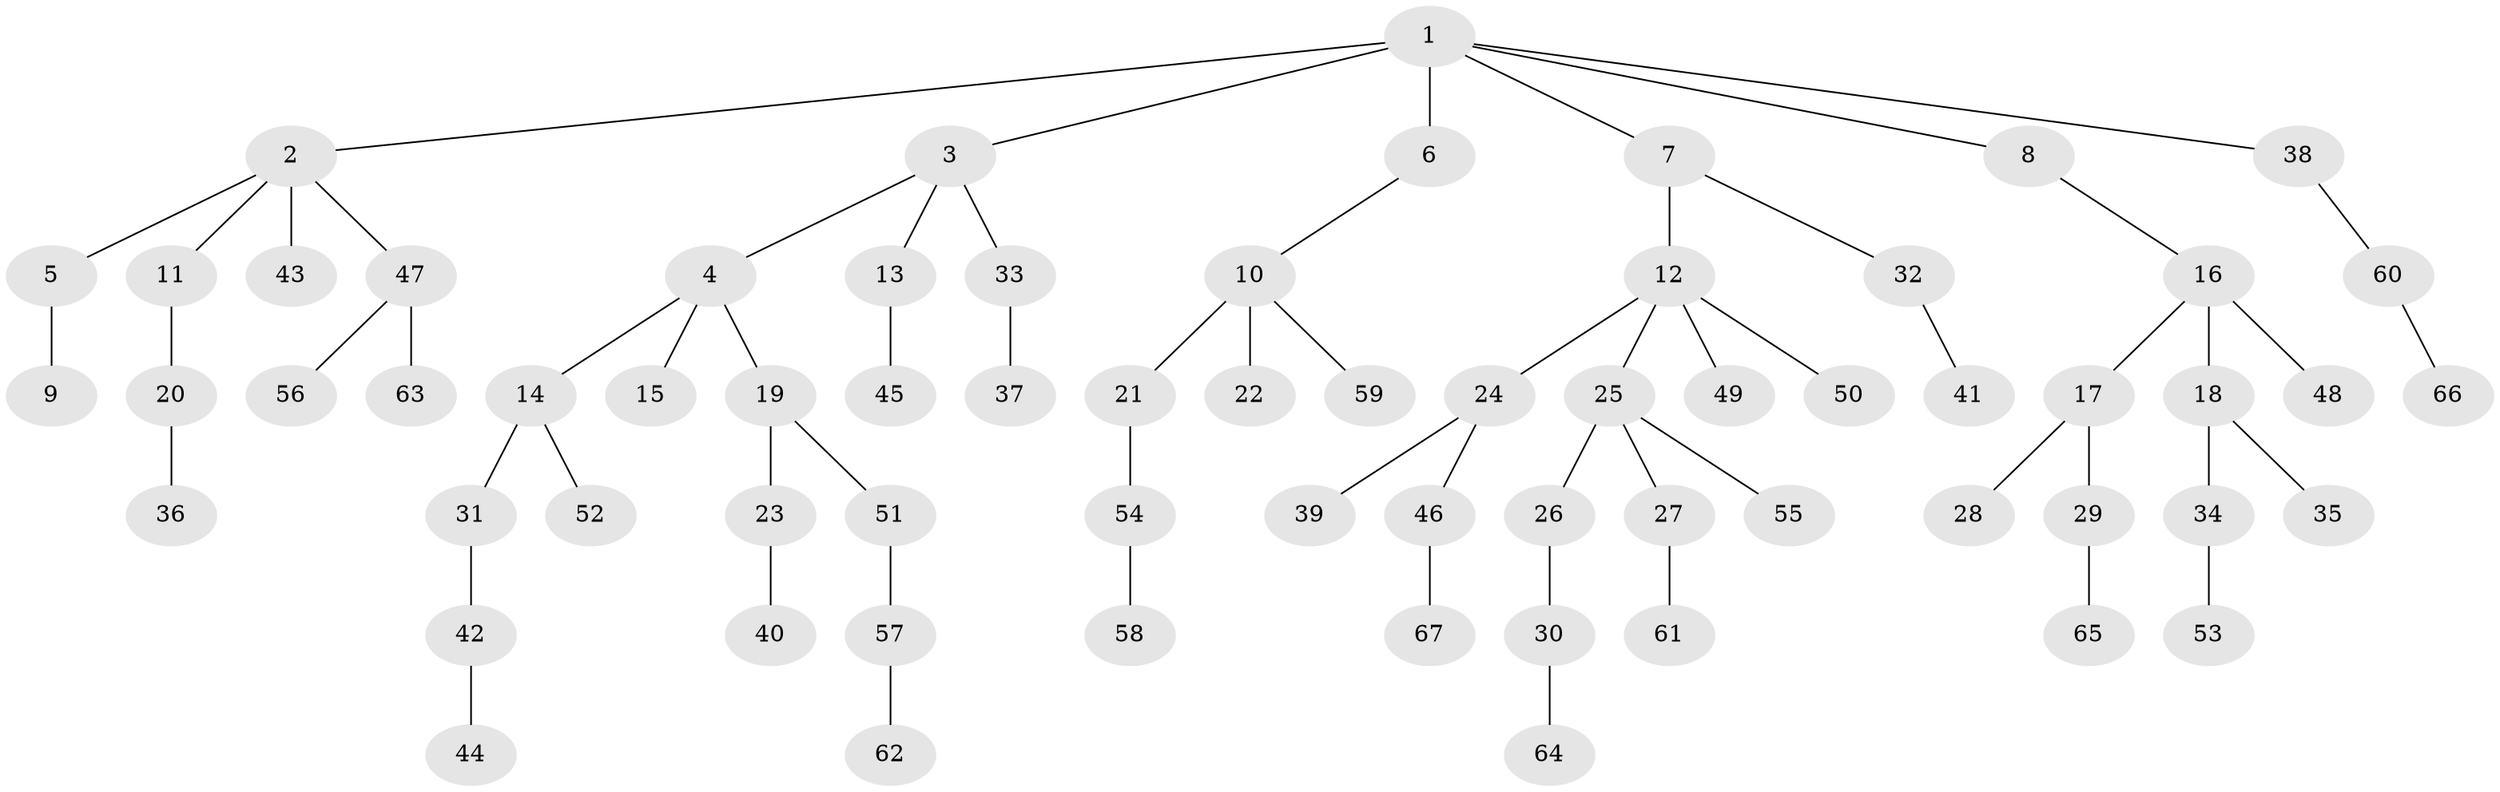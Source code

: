 // original degree distribution, {6: 0.023255813953488372, 5: 0.03875968992248062, 2: 0.24806201550387597, 1: 0.4883720930232558, 4: 0.06201550387596899, 3: 0.13953488372093023}
// Generated by graph-tools (version 1.1) at 2025/51/03/04/25 22:51:34]
// undirected, 67 vertices, 66 edges
graph export_dot {
  node [color=gray90,style=filled];
  1;
  2;
  3;
  4;
  5;
  6;
  7;
  8;
  9;
  10;
  11;
  12;
  13;
  14;
  15;
  16;
  17;
  18;
  19;
  20;
  21;
  22;
  23;
  24;
  25;
  26;
  27;
  28;
  29;
  30;
  31;
  32;
  33;
  34;
  35;
  36;
  37;
  38;
  39;
  40;
  41;
  42;
  43;
  44;
  45;
  46;
  47;
  48;
  49;
  50;
  51;
  52;
  53;
  54;
  55;
  56;
  57;
  58;
  59;
  60;
  61;
  62;
  63;
  64;
  65;
  66;
  67;
  1 -- 2 [weight=1.0];
  1 -- 3 [weight=1.0];
  1 -- 6 [weight=3.0];
  1 -- 7 [weight=1.0];
  1 -- 8 [weight=1.0];
  1 -- 38 [weight=1.0];
  2 -- 5 [weight=1.0];
  2 -- 11 [weight=1.0];
  2 -- 43 [weight=1.0];
  2 -- 47 [weight=1.0];
  3 -- 4 [weight=1.0];
  3 -- 13 [weight=1.0];
  3 -- 33 [weight=1.0];
  4 -- 14 [weight=1.0];
  4 -- 15 [weight=1.0];
  4 -- 19 [weight=1.0];
  5 -- 9 [weight=1.0];
  6 -- 10 [weight=1.0];
  7 -- 12 [weight=1.0];
  7 -- 32 [weight=1.0];
  8 -- 16 [weight=1.0];
  10 -- 21 [weight=1.0];
  10 -- 22 [weight=2.0];
  10 -- 59 [weight=1.0];
  11 -- 20 [weight=2.0];
  12 -- 24 [weight=1.0];
  12 -- 25 [weight=1.0];
  12 -- 49 [weight=1.0];
  12 -- 50 [weight=1.0];
  13 -- 45 [weight=2.0];
  14 -- 31 [weight=1.0];
  14 -- 52 [weight=1.0];
  16 -- 17 [weight=1.0];
  16 -- 18 [weight=1.0];
  16 -- 48 [weight=2.0];
  17 -- 28 [weight=2.0];
  17 -- 29 [weight=1.0];
  18 -- 34 [weight=1.0];
  18 -- 35 [weight=1.0];
  19 -- 23 [weight=2.0];
  19 -- 51 [weight=1.0];
  20 -- 36 [weight=1.0];
  21 -- 54 [weight=1.0];
  23 -- 40 [weight=1.0];
  24 -- 39 [weight=1.0];
  24 -- 46 [weight=1.0];
  25 -- 26 [weight=1.0];
  25 -- 27 [weight=2.0];
  25 -- 55 [weight=1.0];
  26 -- 30 [weight=1.0];
  27 -- 61 [weight=1.0];
  29 -- 65 [weight=1.0];
  30 -- 64 [weight=1.0];
  31 -- 42 [weight=1.0];
  32 -- 41 [weight=1.0];
  33 -- 37 [weight=1.0];
  34 -- 53 [weight=3.0];
  38 -- 60 [weight=1.0];
  42 -- 44 [weight=2.0];
  46 -- 67 [weight=1.0];
  47 -- 56 [weight=1.0];
  47 -- 63 [weight=1.0];
  51 -- 57 [weight=1.0];
  54 -- 58 [weight=1.0];
  57 -- 62 [weight=1.0];
  60 -- 66 [weight=1.0];
}
